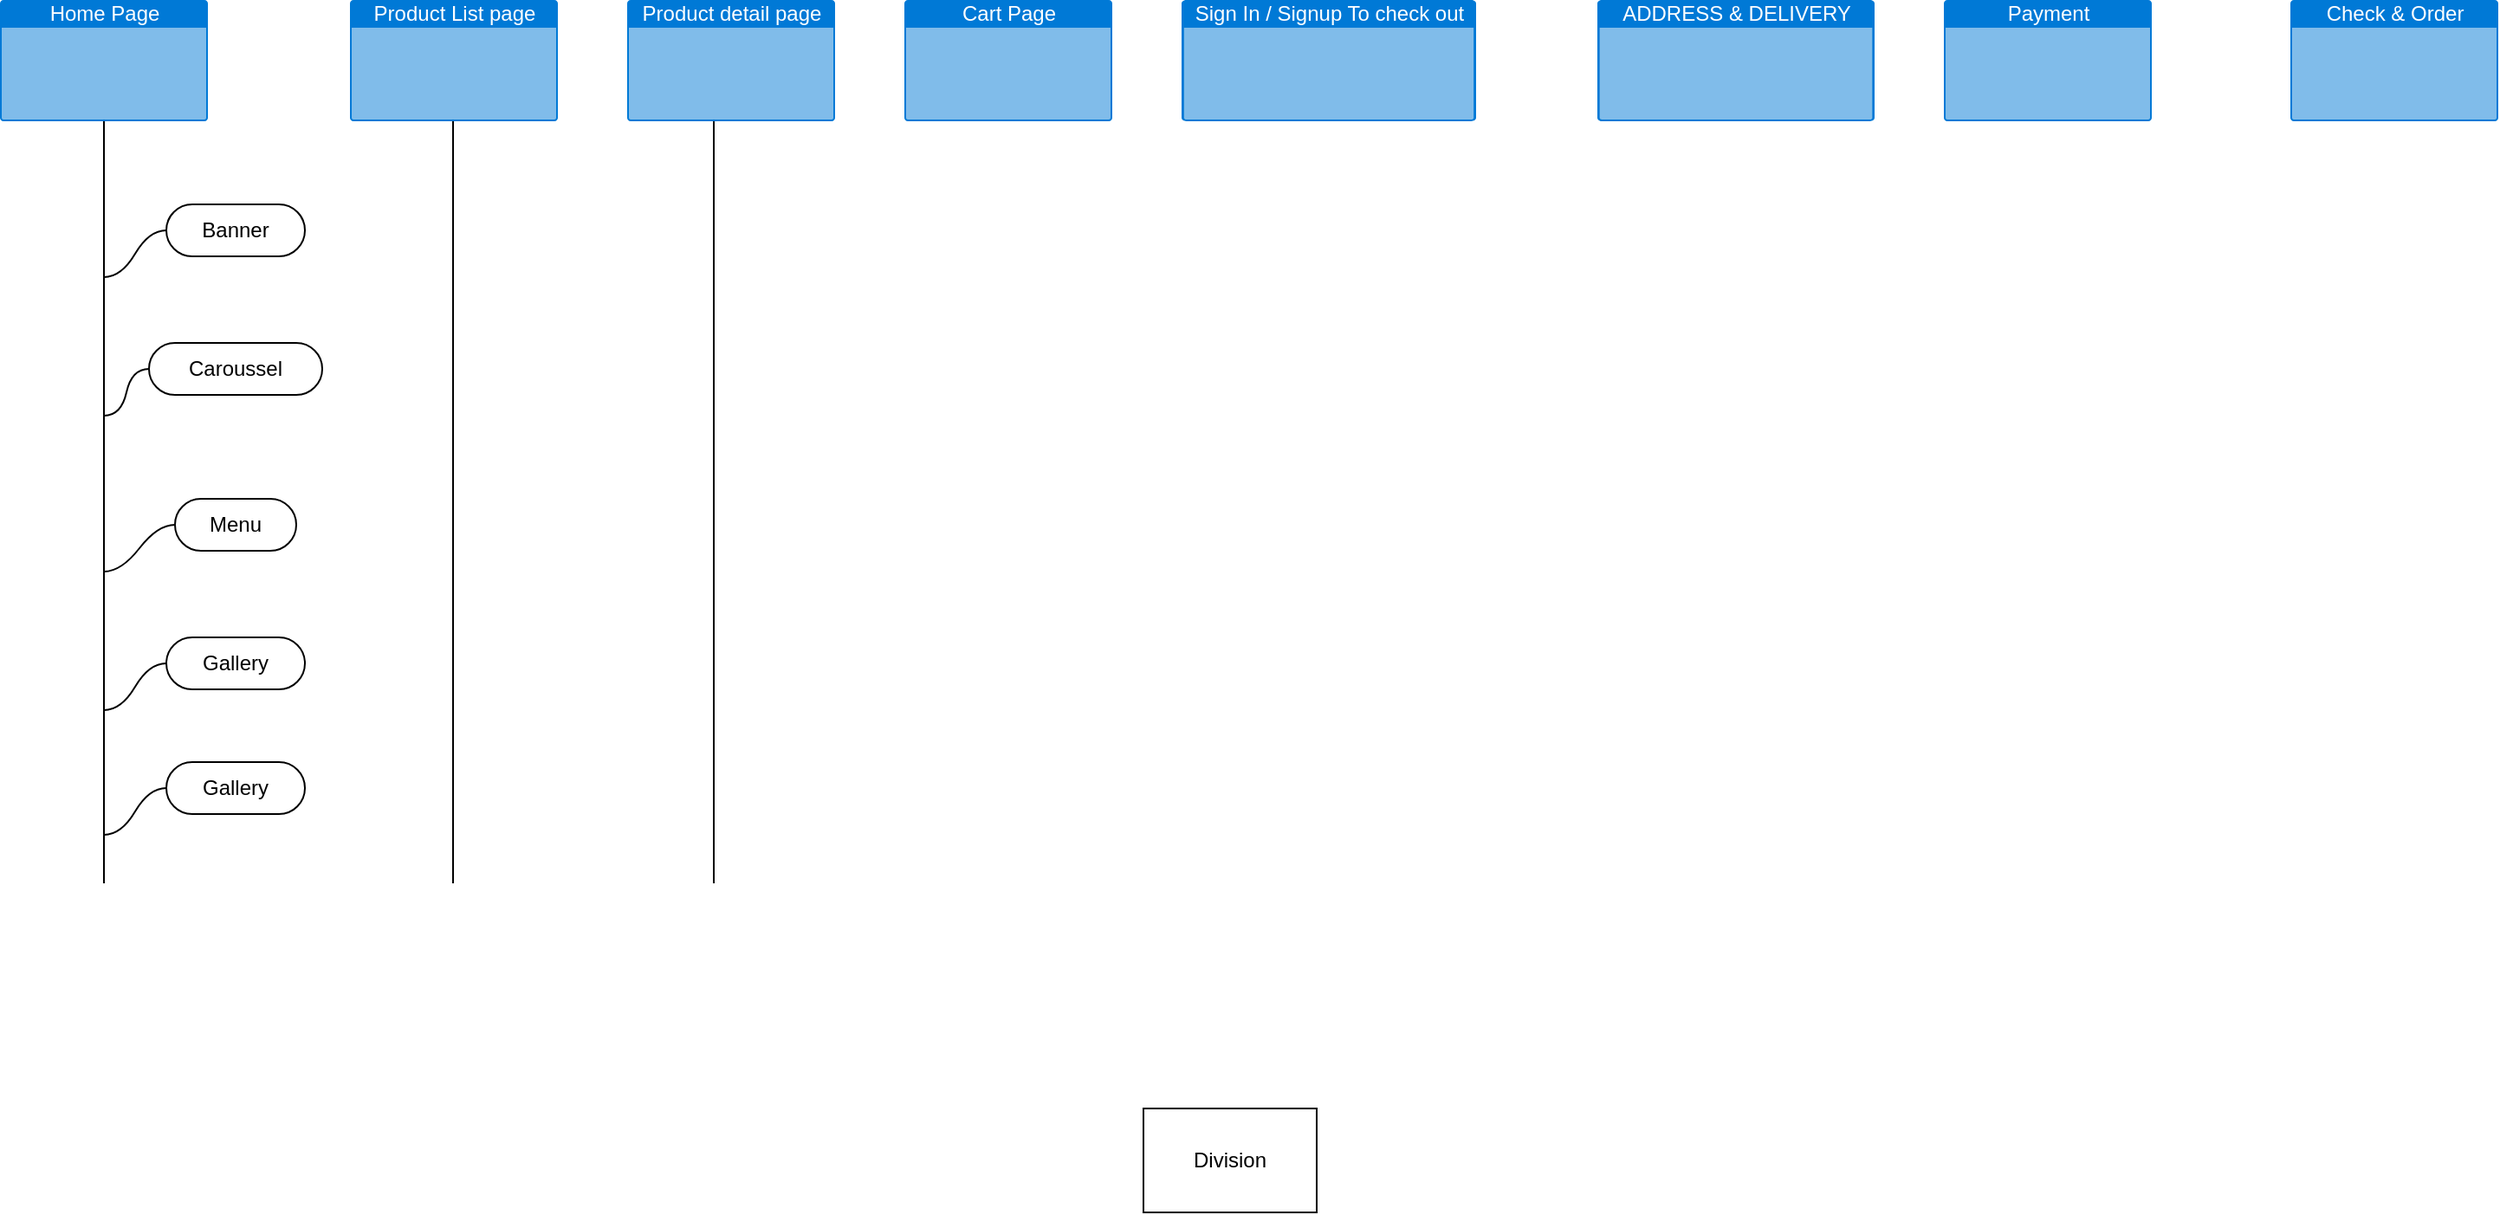 <mxfile version="20.0.4" type="github"><diagram name="Page-1" id="13e1069c-82ec-6db2-03f1-153e76fe0fe0"><mxGraphModel dx="2066" dy="1155" grid="1" gridSize="10" guides="1" tooltips="1" connect="1" arrows="1" fold="1" page="1" pageScale="1" pageWidth="1100" pageHeight="850" background="none" math="0" shadow="0"><root><mxCell id="0"/><mxCell id="1" parent="0"/><mxCell id="nGnPjHM78bPsRdA5zNKB-11" value="Sign In / Signup To check out" style="html=1;strokeColor=none;fillColor=#0079D6;labelPosition=center;verticalLabelPosition=middle;verticalAlign=top;align=center;fontSize=12;outlineConnect=0;spacingTop=-6;fontColor=#FFFFFF;sketch=0;shape=mxgraph.sitemap.page;" vertex="1" parent="1"><mxGeometry x="722" y="40" width="170" height="70" as="geometry"/></mxCell><mxCell id="nGnPjHM78bPsRdA5zNKB-7" value="Cart Page" style="html=1;strokeColor=none;fillColor=#0079D6;labelPosition=center;verticalLabelPosition=middle;verticalAlign=top;align=center;fontSize=12;outlineConnect=0;spacingTop=-6;fontColor=#FFFFFF;sketch=0;shape=mxgraph.sitemap.page;" vertex="1" parent="1"><mxGeometry x="562" y="40" width="120" height="70" as="geometry"/></mxCell><mxCell id="nGnPjHM78bPsRdA5zNKB-8" value="Home Page" style="html=1;strokeColor=none;fillColor=#0079D6;labelPosition=center;verticalLabelPosition=middle;verticalAlign=top;align=center;fontSize=12;outlineConnect=0;spacingTop=-6;fontColor=#FFFFFF;sketch=0;shape=mxgraph.sitemap.page;image=https://cdn0.iconfinder.com/data/icons/seo-and-marketing-volume-3/256/104-512.png" vertex="1" parent="1"><mxGeometry x="40" y="40" width="120" height="70" as="geometry"/></mxCell><mxCell id="nGnPjHM78bPsRdA5zNKB-9" value="Product List page" style="html=1;strokeColor=none;fillColor=#0079D6;labelPosition=center;verticalLabelPosition=middle;verticalAlign=top;align=center;fontSize=12;outlineConnect=0;spacingTop=-6;fontColor=#FFFFFF;sketch=0;shape=mxgraph.sitemap.page;" vertex="1" parent="1"><mxGeometry x="242" y="40" width="120" height="70" as="geometry"/></mxCell><mxCell id="nGnPjHM78bPsRdA5zNKB-10" value="Product detail page" style="html=1;strokeColor=none;fillColor=#0079D6;labelPosition=center;verticalLabelPosition=middle;verticalAlign=top;align=center;fontSize=12;outlineConnect=0;spacingTop=-6;fontColor=#FFFFFF;sketch=0;shape=mxgraph.sitemap.page;" vertex="1" parent="1"><mxGeometry x="402" y="40" width="120" height="70" as="geometry"/></mxCell><mxCell id="nGnPjHM78bPsRdA5zNKB-14" value="ADDRESS &amp;amp; DELIVERY" style="html=1;strokeColor=none;fillColor=#0079D6;labelPosition=center;verticalLabelPosition=middle;verticalAlign=top;align=center;fontSize=12;outlineConnect=0;spacingTop=-6;fontColor=#FFFFFF;sketch=0;shape=mxgraph.sitemap.page;" vertex="1" parent="1"><mxGeometry x="962" y="40" width="160" height="70" as="geometry"/></mxCell><mxCell id="nGnPjHM78bPsRdA5zNKB-16" value="Check &amp;amp; Order" style="html=1;strokeColor=none;fillColor=#0079D6;labelPosition=center;verticalLabelPosition=middle;verticalAlign=top;align=center;fontSize=12;outlineConnect=0;spacingTop=-6;fontColor=#FFFFFF;sketch=0;shape=mxgraph.sitemap.page;" vertex="1" parent="1"><mxGeometry x="1362" y="40" width="120" height="70" as="geometry"/></mxCell><mxCell id="nGnPjHM78bPsRdA5zNKB-17" value="Payment" style="html=1;strokeColor=none;fillColor=#0079D6;labelPosition=center;verticalLabelPosition=middle;verticalAlign=top;align=center;fontSize=12;outlineConnect=0;spacingTop=-6;fontColor=#FFFFFF;sketch=0;shape=mxgraph.sitemap.page;" vertex="1" parent="1"><mxGeometry x="1162" y="40" width="120" height="70" as="geometry"/></mxCell><mxCell id="nGnPjHM78bPsRdA5zNKB-19" value="Division" style="whiteSpace=wrap;html=1;align=center;verticalAlign=middle;treeFolding=1;treeMoving=1;newEdgeStyle={&quot;edgeStyle&quot;:&quot;elbowEdgeStyle&quot;,&quot;startArrow&quot;:&quot;none&quot;,&quot;endArrow&quot;:&quot;none&quot;};" vertex="1" parent="1"><mxGeometry x="700" y="680" width="100" height="60" as="geometry"/></mxCell><mxCell id="nGnPjHM78bPsRdA5zNKB-25" value="" style="endArrow=none;html=1;rounded=0;entryX=0.5;entryY=1;entryDx=0;entryDy=0;entryPerimeter=0;" edge="1" parent="1" target="nGnPjHM78bPsRdA5zNKB-8"><mxGeometry width="50" height="50" relative="1" as="geometry"><mxPoint x="100" y="550" as="sourcePoint"/><mxPoint x="920" y="430" as="targetPoint"/></mxGeometry></mxCell><mxCell id="nGnPjHM78bPsRdA5zNKB-27" value="" style="endArrow=none;html=1;rounded=0;entryX=0.5;entryY=1;entryDx=0;entryDy=0;entryPerimeter=0;" edge="1" parent="1"><mxGeometry width="50" height="50" relative="1" as="geometry"><mxPoint x="452" y="550" as="sourcePoint"/><mxPoint x="452" y="110" as="targetPoint"/></mxGeometry></mxCell><mxCell id="nGnPjHM78bPsRdA5zNKB-28" value="" style="endArrow=none;html=1;rounded=0;entryX=0.5;entryY=1;entryDx=0;entryDy=0;entryPerimeter=0;" edge="1" parent="1"><mxGeometry width="50" height="50" relative="1" as="geometry"><mxPoint x="301.5" y="550" as="sourcePoint"/><mxPoint x="301.5" y="110" as="targetPoint"/></mxGeometry></mxCell><mxCell id="nGnPjHM78bPsRdA5zNKB-29" value="Banner" style="whiteSpace=wrap;html=1;rounded=1;arcSize=50;align=center;verticalAlign=middle;strokeWidth=1;autosize=1;spacing=4;treeFolding=1;treeMoving=1;newEdgeStyle={&quot;edgeStyle&quot;:&quot;entityRelationEdgeStyle&quot;,&quot;startArrow&quot;:&quot;none&quot;,&quot;endArrow&quot;:&quot;none&quot;,&quot;segment&quot;:10,&quot;curved&quot;:1};" vertex="1" parent="1"><mxGeometry x="136" y="158" width="80" height="30" as="geometry"/></mxCell><mxCell id="nGnPjHM78bPsRdA5zNKB-30" value="" style="edgeStyle=entityRelationEdgeStyle;startArrow=none;endArrow=none;segment=10;curved=1;rounded=0;" edge="1" target="nGnPjHM78bPsRdA5zNKB-29" parent="1"><mxGeometry relative="1" as="geometry"><mxPoint x="100" y="200" as="sourcePoint"/></mxGeometry></mxCell><mxCell id="nGnPjHM78bPsRdA5zNKB-31" value="Caroussel" style="whiteSpace=wrap;html=1;rounded=1;arcSize=50;align=center;verticalAlign=middle;strokeWidth=1;autosize=1;spacing=4;treeFolding=1;treeMoving=1;newEdgeStyle={&quot;edgeStyle&quot;:&quot;entityRelationEdgeStyle&quot;,&quot;startArrow&quot;:&quot;none&quot;,&quot;endArrow&quot;:&quot;none&quot;,&quot;segment&quot;:10,&quot;curved&quot;:1};" vertex="1" parent="1"><mxGeometry x="126" y="238" width="100" height="30" as="geometry"/></mxCell><mxCell id="nGnPjHM78bPsRdA5zNKB-32" value="" style="edgeStyle=entityRelationEdgeStyle;startArrow=none;endArrow=none;segment=10;curved=1;rounded=0;" edge="1" parent="1" target="nGnPjHM78bPsRdA5zNKB-31"><mxGeometry relative="1" as="geometry"><mxPoint x="100" y="280" as="sourcePoint"/></mxGeometry></mxCell><mxCell id="nGnPjHM78bPsRdA5zNKB-33" value="Menu" style="whiteSpace=wrap;html=1;rounded=1;arcSize=50;align=center;verticalAlign=middle;strokeWidth=1;autosize=1;spacing=4;treeFolding=1;treeMoving=1;newEdgeStyle={&quot;edgeStyle&quot;:&quot;entityRelationEdgeStyle&quot;,&quot;startArrow&quot;:&quot;none&quot;,&quot;endArrow&quot;:&quot;none&quot;,&quot;segment&quot;:10,&quot;curved&quot;:1};" vertex="1" parent="1"><mxGeometry x="141" y="328" width="70" height="30" as="geometry"/></mxCell><mxCell id="nGnPjHM78bPsRdA5zNKB-34" value="" style="edgeStyle=entityRelationEdgeStyle;startArrow=none;endArrow=none;segment=10;curved=1;rounded=0;" edge="1" parent="1" target="nGnPjHM78bPsRdA5zNKB-33"><mxGeometry relative="1" as="geometry"><mxPoint x="100" y="370" as="sourcePoint"/></mxGeometry></mxCell><mxCell id="nGnPjHM78bPsRdA5zNKB-35" value="Gallery" style="whiteSpace=wrap;html=1;rounded=1;arcSize=50;align=center;verticalAlign=middle;strokeWidth=1;autosize=1;spacing=4;treeFolding=1;treeMoving=1;newEdgeStyle={&quot;edgeStyle&quot;:&quot;entityRelationEdgeStyle&quot;,&quot;startArrow&quot;:&quot;none&quot;,&quot;endArrow&quot;:&quot;none&quot;,&quot;segment&quot;:10,&quot;curved&quot;:1};" vertex="1" parent="1"><mxGeometry x="136" y="408" width="80" height="30" as="geometry"/></mxCell><mxCell id="nGnPjHM78bPsRdA5zNKB-36" value="" style="edgeStyle=entityRelationEdgeStyle;startArrow=none;endArrow=none;segment=10;curved=1;rounded=0;" edge="1" parent="1" target="nGnPjHM78bPsRdA5zNKB-35"><mxGeometry relative="1" as="geometry"><mxPoint x="100" y="450" as="sourcePoint"/></mxGeometry></mxCell><mxCell id="nGnPjHM78bPsRdA5zNKB-38" value="Gallery" style="whiteSpace=wrap;html=1;rounded=1;arcSize=50;align=center;verticalAlign=middle;strokeWidth=1;autosize=1;spacing=4;treeFolding=1;treeMoving=1;newEdgeStyle={&quot;edgeStyle&quot;:&quot;entityRelationEdgeStyle&quot;,&quot;startArrow&quot;:&quot;none&quot;,&quot;endArrow&quot;:&quot;none&quot;,&quot;segment&quot;:10,&quot;curved&quot;:1};" vertex="1" parent="1"><mxGeometry x="136" y="480" width="80" height="30" as="geometry"/></mxCell><mxCell id="nGnPjHM78bPsRdA5zNKB-39" value="" style="edgeStyle=entityRelationEdgeStyle;startArrow=none;endArrow=none;segment=10;curved=1;rounded=0;" edge="1" parent="1" target="nGnPjHM78bPsRdA5zNKB-38"><mxGeometry relative="1" as="geometry"><mxPoint x="100" y="522" as="sourcePoint"/></mxGeometry></mxCell></root></mxGraphModel></diagram></mxfile>